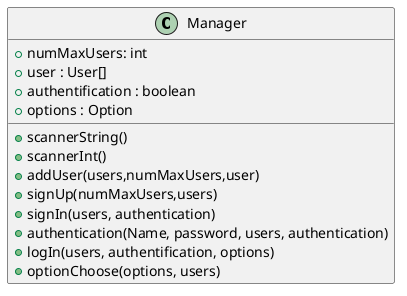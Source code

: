 @startuml
class Manager{
     + numMaxUsers: int
     + user : User[]
     + authentification : boolean
     + options : Option

     + scannerString()
     + scannerInt()
     + addUser(users,numMaxUsers,user)
     + signUp(numMaxUsers,users)
     + signIn(users, authentication)
     + authentication(Name, password, users, authentication)
     + logIn(users, authentification, options)
     + optionChoose(options, users)
 }
@enduml